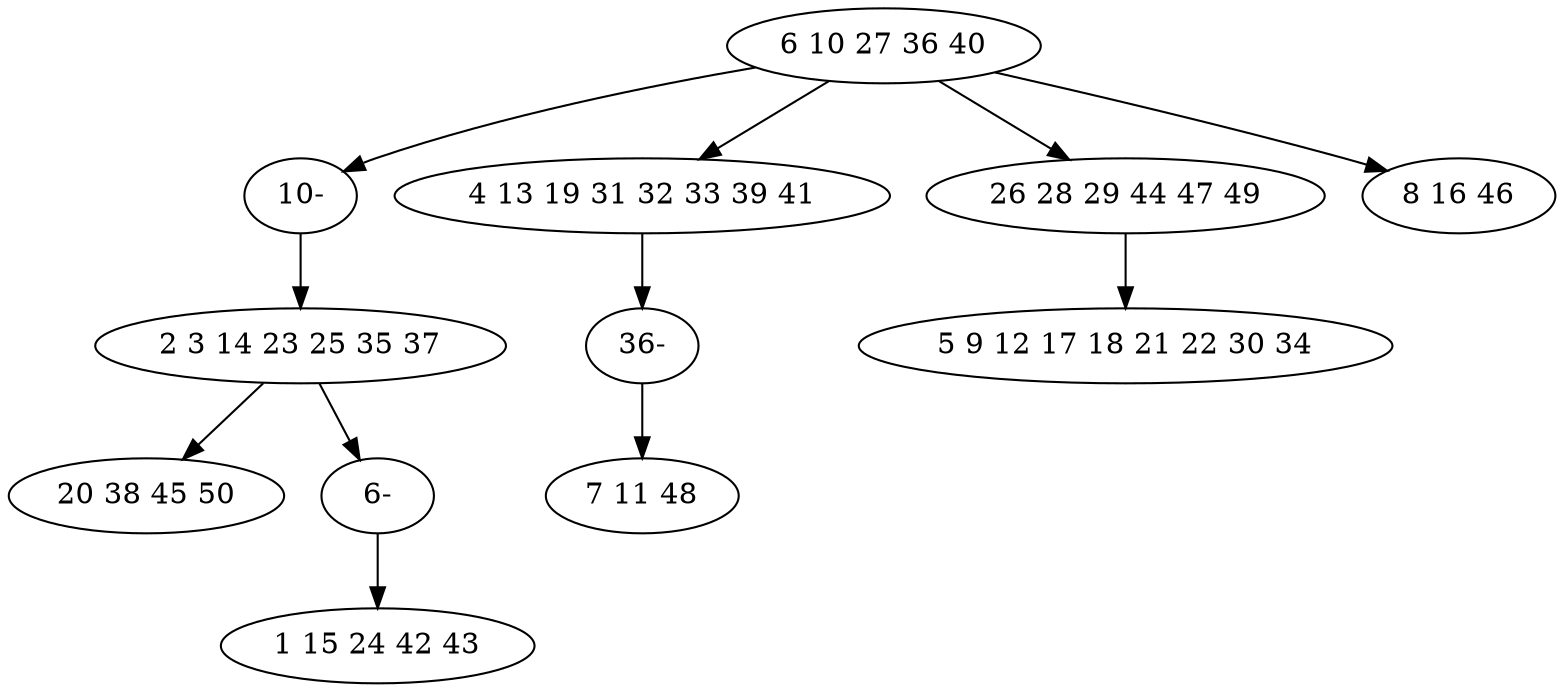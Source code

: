digraph true_tree {
	"0" -> "9"
	"0" -> "2"
	"0" -> "3"
	"1" -> "4"
	"3" -> "5"
	"1" -> "10"
	"2" -> "11"
	"0" -> "8"
	"9" -> "1"
	"10" -> "6"
	"11" -> "7"
	"0" [label="6 10 27 36 40"];
	"1" [label="2 3 14 23 25 35 37"];
	"2" [label="4 13 19 31 32 33 39 41"];
	"3" [label="26 28 29 44 47 49"];
	"4" [label="20 38 45 50"];
	"5" [label="5 9 12 17 18 21 22 30 34"];
	"6" [label="1 15 24 42 43"];
	"7" [label="7 11 48"];
	"8" [label="8 16 46"];
	"9" [label="10-"];
	"10" [label="6-"];
	"11" [label="36-"];
}
